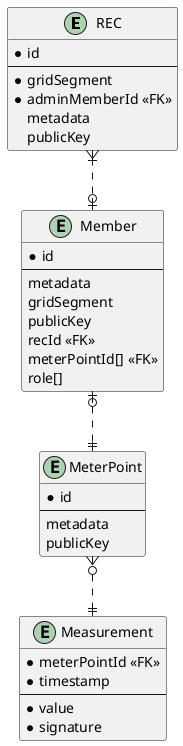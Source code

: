 @startuml
entity REC {
  * id
  --
  * gridSegment
  * adminMemberId <<FK>>
  metadata
  publicKey
}

entity Member {
  * id
  --
  metadata
  gridSegment
  publicKey
  recId <<FK>>
  meterPointId[] <<FK>>
  role[]
}

entity MeterPoint {
  * id
  --
  metadata
  publicKey
}

entity Measurement {
  * meterPointId <<FK>>
  * timestamp
  --
  * value
  * signature
}

REC }|..o| Member
Member |o..|| MeterPoint
MeterPoint }o..|| Measurement
@enduml
